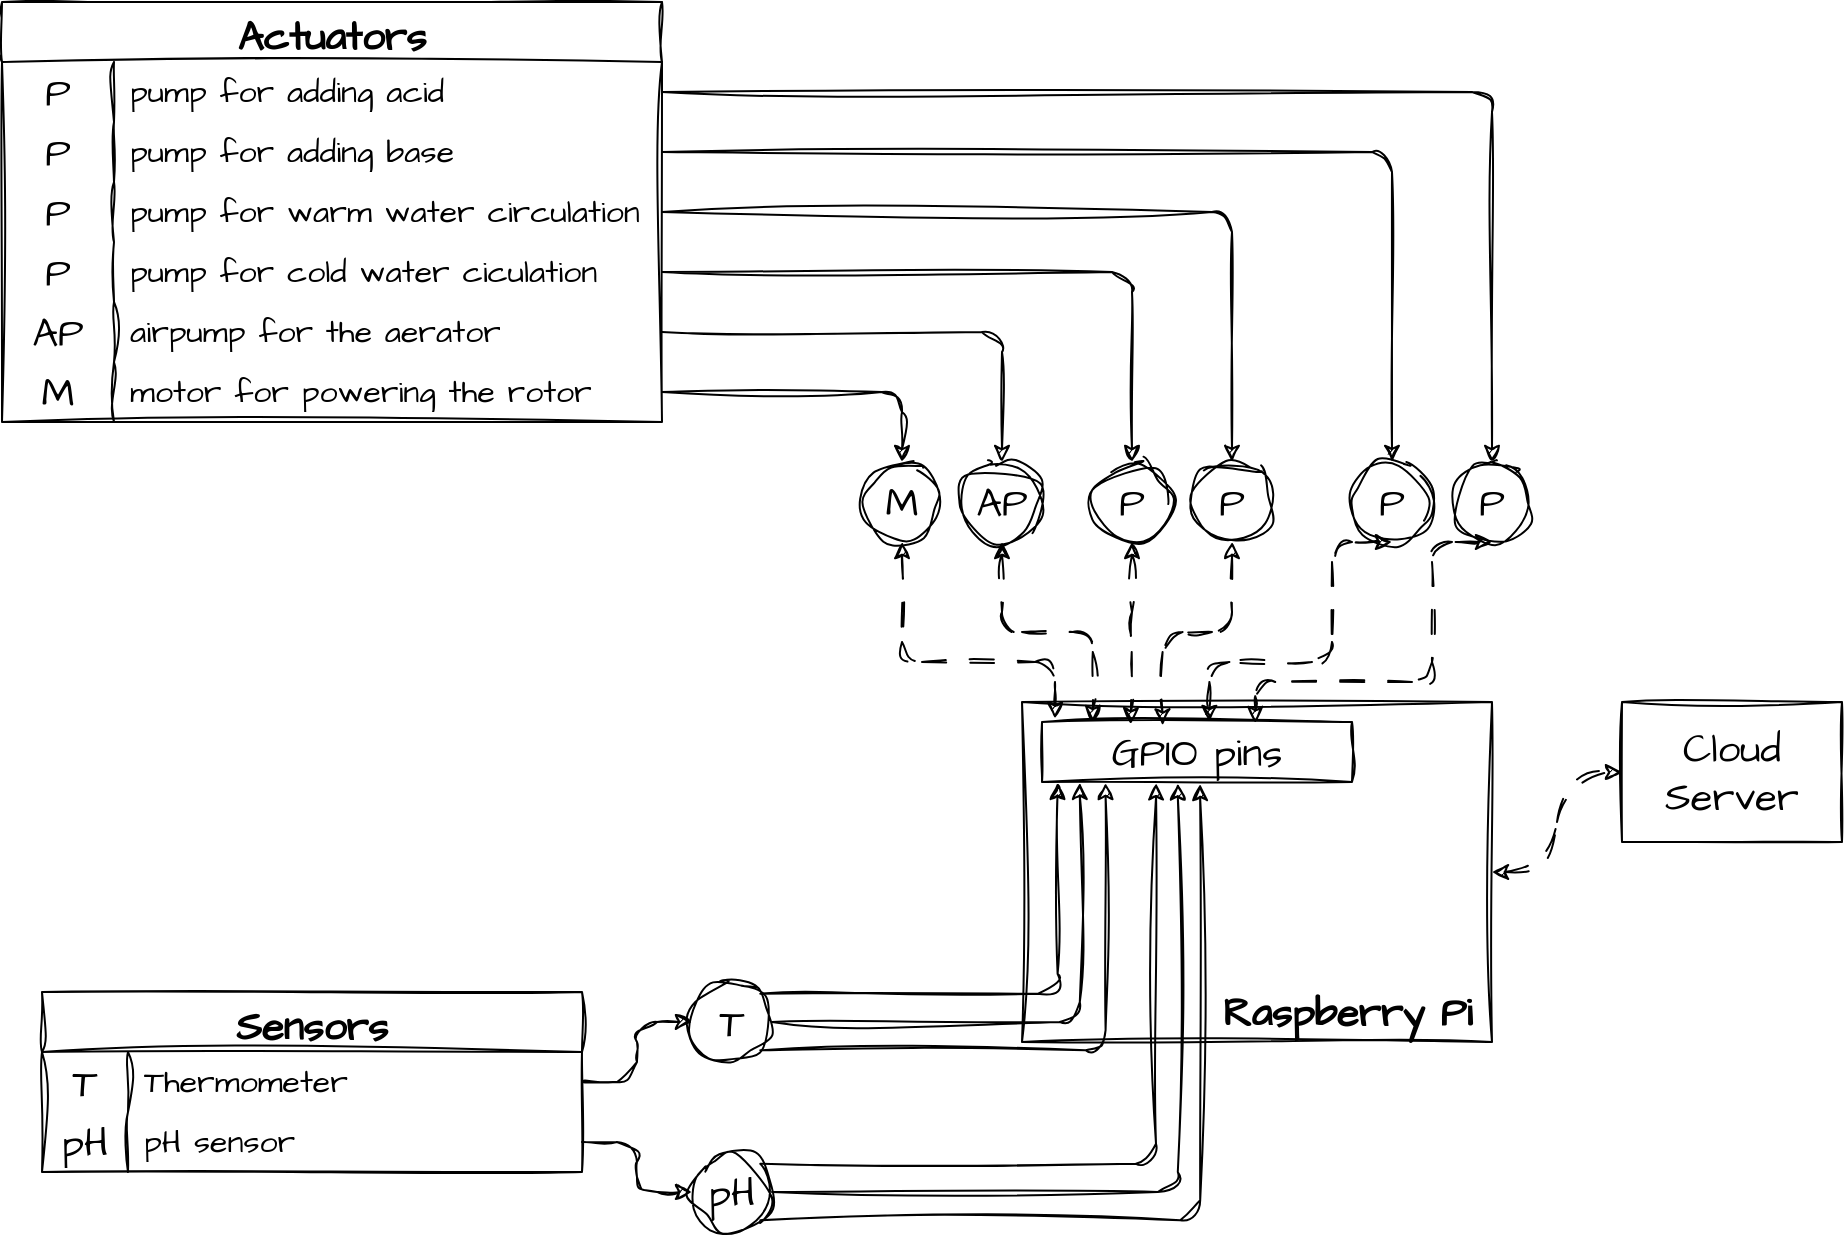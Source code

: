 <mxfile>
    <diagram id="Z92u2TBDcVEyHBQtPtwf" name="Page-1">
        <mxGraphModel dx="1310" dy="901" grid="0" gridSize="10" guides="1" tooltips="1" connect="1" arrows="1" fold="1" page="1" pageScale="1" pageWidth="850" pageHeight="1100" background="#ffffff" math="0" shadow="0">
            <root>
                <mxCell id="0"/>
                <mxCell id="1" parent="0"/>
                <mxCell id="6" style="edgeStyle=orthogonalEdgeStyle;curved=1;hachureGap=4;html=1;exitX=1;exitY=0.5;exitDx=0;exitDy=0;entryX=0;entryY=0.5;entryDx=0;entryDy=0;fontFamily=Architects Daughter;fontSource=https%3A%2F%2Ffonts.googleapis.com%2Fcss%3Ffamily%3DArchitects%2BDaughter;fontSize=16;elbow=vertical;dashed=1;dashPattern=12 12;startArrow=classic;startFill=1;fillColor=none;sketch=1;curveFitting=1;jiggle=2;fontColor=#000000;strokeColor=#000000;labelBackgroundColor=none;" parent="1" source="3" target="4" edge="1">
                    <mxGeometry relative="1" as="geometry"/>
                </mxCell>
                <mxCell id="3" value="&lt;b&gt;Raspberry Pi&amp;nbsp;&lt;/b&gt;" style="rounded=0;whiteSpace=wrap;html=1;hachureGap=4;fontFamily=Architects Daughter;fontSource=https%3A%2F%2Ffonts.googleapis.com%2Fcss%3Ffamily%3DArchitects%2BDaughter;fontSize=20;align=right;verticalAlign=bottom;fillColor=none;sketch=1;curveFitting=1;jiggle=2;strokeColor=#000000;labelBackgroundColor=none;fontColor=#000000;" parent="1" vertex="1">
                    <mxGeometry x="580" y="370" width="235" height="170" as="geometry"/>
                </mxCell>
                <mxCell id="4" value="Cloud Server" style="rounded=0;whiteSpace=wrap;html=1;hachureGap=4;fontFamily=Architects Daughter;fontSource=https%3A%2F%2Ffonts.googleapis.com%2Fcss%3Ffamily%3DArchitects%2BDaughter;fontSize=20;fillColor=none;sketch=1;curveFitting=1;jiggle=2;strokeColor=#000000;labelBackgroundColor=none;fontColor=#000000;" parent="1" vertex="1">
                    <mxGeometry x="880" y="370" width="110" height="70" as="geometry"/>
                </mxCell>
                <mxCell id="22" style="edgeStyle=orthogonalEdgeStyle;hachureGap=4;html=1;exitX=0.5;exitY=1;exitDx=0;exitDy=0;entryX=0.042;entryY=-0.057;entryDx=0;entryDy=0;entryPerimeter=0;dashed=1;dashPattern=12 12;fontFamily=Architects Daughter;fontSource=https%3A%2F%2Ffonts.googleapis.com%2Fcss%3Ffamily%3DArchitects%2BDaughter;fontSize=16;startArrow=classic;startFill=1;elbow=vertical;fillColor=none;sketch=1;curveFitting=1;jiggle=2;fontColor=#000000;strokeColor=#000000;labelBackgroundColor=none;" parent="1" source="8" target="14" edge="1">
                    <mxGeometry relative="1" as="geometry">
                        <Array as="points">
                            <mxPoint x="520" y="350"/>
                            <mxPoint x="597" y="350"/>
                        </Array>
                    </mxGeometry>
                </mxCell>
                <mxCell id="8" value="M" style="ellipse;whiteSpace=wrap;html=1;aspect=fixed;hachureGap=4;fontFamily=Architects Daughter;fontSource=https%3A%2F%2Ffonts.googleapis.com%2Fcss%3Ffamily%3DArchitects%2BDaughter;fontSize=20;fillColor=none;sketch=1;curveFitting=1;jiggle=2;strokeColor=#000000;labelBackgroundColor=none;fontColor=#000000;" parent="1" vertex="1">
                    <mxGeometry x="500" y="250" width="40" height="40" as="geometry"/>
                </mxCell>
                <mxCell id="17" style="edgeStyle=orthogonalEdgeStyle;hachureGap=4;html=1;exitX=0.5;exitY=1;exitDx=0;exitDy=0;entryX=0.286;entryY=0.038;entryDx=0;entryDy=0;entryPerimeter=0;dashed=1;dashPattern=12 12;fontFamily=Architects Daughter;fontSource=https%3A%2F%2Ffonts.googleapis.com%2Fcss%3Ffamily%3DArchitects%2BDaughter;fontSize=16;startArrow=classic;startFill=1;elbow=vertical;fillColor=none;sketch=1;curveFitting=1;jiggle=2;fontColor=#000000;strokeColor=#000000;labelBackgroundColor=none;" parent="1" source="9" target="14" edge="1">
                    <mxGeometry relative="1" as="geometry"/>
                </mxCell>
                <mxCell id="9" value="P" style="ellipse;whiteSpace=wrap;html=1;aspect=fixed;hachureGap=4;fontFamily=Architects Daughter;fontSource=https%3A%2F%2Ffonts.googleapis.com%2Fcss%3Ffamily%3DArchitects%2BDaughter;fontSize=20;fillColor=none;sketch=1;curveFitting=1;jiggle=2;strokeColor=#000000;labelBackgroundColor=none;fontColor=#000000;" parent="1" vertex="1">
                    <mxGeometry x="615" y="250" width="40" height="40" as="geometry"/>
                </mxCell>
                <mxCell id="18" style="edgeStyle=orthogonalEdgeStyle;hachureGap=4;html=1;exitX=0.5;exitY=1;exitDx=0;exitDy=0;entryX=0.389;entryY=0.057;entryDx=0;entryDy=0;entryPerimeter=0;dashed=1;dashPattern=12 12;fontFamily=Architects Daughter;fontSource=https%3A%2F%2Ffonts.googleapis.com%2Fcss%3Ffamily%3DArchitects%2BDaughter;fontSize=16;startArrow=classic;startFill=1;elbow=vertical;fillColor=none;sketch=1;curveFitting=1;jiggle=2;fontColor=#000000;strokeColor=#000000;labelBackgroundColor=none;" parent="1" source="10" target="14" edge="1">
                    <mxGeometry relative="1" as="geometry"/>
                </mxCell>
                <mxCell id="10" value="P" style="ellipse;whiteSpace=wrap;html=1;aspect=fixed;hachureGap=4;fontFamily=Architects Daughter;fontSource=https%3A%2F%2Ffonts.googleapis.com%2Fcss%3Ffamily%3DArchitects%2BDaughter;fontSize=20;fillColor=none;sketch=1;curveFitting=1;jiggle=2;strokeColor=#000000;labelBackgroundColor=none;fontColor=#000000;" parent="1" vertex="1">
                    <mxGeometry x="665" y="250" width="40" height="40" as="geometry"/>
                </mxCell>
                <mxCell id="20" style="edgeStyle=orthogonalEdgeStyle;hachureGap=4;html=1;exitX=0.5;exitY=1;exitDx=0;exitDy=0;entryX=0.54;entryY=0;entryDx=0;entryDy=0;entryPerimeter=0;dashed=1;dashPattern=12 12;fontFamily=Architects Daughter;fontSource=https%3A%2F%2Ffonts.googleapis.com%2Fcss%3Ffamily%3DArchitects%2BDaughter;fontSize=16;startArrow=classic;startFill=1;elbow=vertical;fillColor=none;sketch=1;curveFitting=1;jiggle=2;fontColor=#000000;strokeColor=#000000;labelBackgroundColor=none;" parent="1" source="11" target="14" edge="1">
                    <mxGeometry relative="1" as="geometry">
                        <Array as="points">
                            <mxPoint x="735" y="350"/>
                            <mxPoint x="674" y="350"/>
                        </Array>
                    </mxGeometry>
                </mxCell>
                <mxCell id="11" value="P" style="ellipse;whiteSpace=wrap;html=1;aspect=fixed;hachureGap=4;fontFamily=Architects Daughter;fontSource=https%3A%2F%2Ffonts.googleapis.com%2Fcss%3Ffamily%3DArchitects%2BDaughter;fontSize=20;fillColor=none;sketch=1;curveFitting=1;jiggle=2;strokeColor=#000000;labelBackgroundColor=none;fontColor=#000000;" parent="1" vertex="1">
                    <mxGeometry x="745" y="250" width="40" height="40" as="geometry"/>
                </mxCell>
                <mxCell id="21" style="edgeStyle=orthogonalEdgeStyle;hachureGap=4;html=1;exitX=0.5;exitY=1;exitDx=0;exitDy=0;entryX=0.688;entryY=0.019;entryDx=0;entryDy=0;entryPerimeter=0;dashed=1;dashPattern=12 12;fontFamily=Architects Daughter;fontSource=https%3A%2F%2Ffonts.googleapis.com%2Fcss%3Ffamily%3DArchitects%2BDaughter;fontSize=16;startArrow=classic;startFill=1;elbow=vertical;fillColor=none;sketch=1;curveFitting=1;jiggle=2;fontColor=#000000;strokeColor=#000000;labelBackgroundColor=none;" parent="1" source="12" target="14" edge="1">
                    <mxGeometry relative="1" as="geometry">
                        <Array as="points">
                            <mxPoint x="785" y="360"/>
                            <mxPoint x="697" y="360"/>
                        </Array>
                    </mxGeometry>
                </mxCell>
                <mxCell id="12" value="P" style="ellipse;whiteSpace=wrap;html=1;aspect=fixed;hachureGap=4;fontFamily=Architects Daughter;fontSource=https%3A%2F%2Ffonts.googleapis.com%2Fcss%3Ffamily%3DArchitects%2BDaughter;fontSize=20;fillColor=none;sketch=1;curveFitting=1;jiggle=2;strokeColor=#000000;labelBackgroundColor=none;fontColor=#000000;" parent="1" vertex="1">
                    <mxGeometry x="795" y="250" width="40" height="40" as="geometry"/>
                </mxCell>
                <mxCell id="16" style="edgeStyle=orthogonalEdgeStyle;hachureGap=4;html=1;exitX=0.5;exitY=1;exitDx=0;exitDy=0;entryX=0.164;entryY=0;entryDx=0;entryDy=0;dashed=1;dashPattern=12 12;fontFamily=Architects Daughter;fontSource=https%3A%2F%2Ffonts.googleapis.com%2Fcss%3Ffamily%3DArchitects%2BDaughter;fontSize=16;startArrow=classic;startFill=1;elbow=vertical;entryPerimeter=0;fillColor=none;sketch=1;curveFitting=1;jiggle=2;fontColor=#000000;strokeColor=#000000;labelBackgroundColor=none;" parent="1" source="13" target="14" edge="1">
                    <mxGeometry relative="1" as="geometry"/>
                </mxCell>
                <mxCell id="13" value="AP" style="ellipse;whiteSpace=wrap;html=1;aspect=fixed;hachureGap=4;fontFamily=Architects Daughter;fontSource=https%3A%2F%2Ffonts.googleapis.com%2Fcss%3Ffamily%3DArchitects%2BDaughter;fontSize=20;fillColor=none;sketch=1;curveFitting=1;jiggle=2;strokeColor=#000000;labelBackgroundColor=none;fontColor=#000000;" parent="1" vertex="1">
                    <mxGeometry x="550" y="250" width="40" height="40" as="geometry"/>
                </mxCell>
                <mxCell id="14" value="GPIO pins" style="rounded=0;whiteSpace=wrap;html=1;hachureGap=4;fontFamily=Architects Daughter;fontSource=https%3A%2F%2Ffonts.googleapis.com%2Fcss%3Ffamily%3DArchitects%2BDaughter;fontSize=20;fillColor=none;sketch=1;curveFitting=1;jiggle=2;strokeColor=#000000;labelBackgroundColor=none;fontColor=#000000;" parent="1" vertex="1">
                    <mxGeometry x="590" y="380" width="155" height="30" as="geometry"/>
                </mxCell>
                <mxCell id="23" value="Actuators" style="shape=table;startSize=30;container=1;collapsible=0;childLayout=tableLayout;fixedRows=1;rowLines=0;fontStyle=1;hachureGap=4;fontFamily=Architects Daughter;fontSource=https%3A%2F%2Ffonts.googleapis.com%2Fcss%3Ffamily%3DArchitects%2BDaughter;fontSize=20;fillColor=none;sketch=1;curveFitting=1;jiggle=2;strokeColor=#000000;labelBackgroundColor=none;fontColor=#000000;" parent="1" vertex="1">
                    <mxGeometry x="70" y="20" width="330.0" height="210" as="geometry"/>
                </mxCell>
                <mxCell id="24" value="" style="shape=tableRow;horizontal=0;startSize=0;swimlaneHead=0;swimlaneBody=0;top=0;left=0;bottom=0;right=0;collapsible=0;dropTarget=0;points=[[0,0.5],[1,0.5]];portConstraint=eastwest;hachureGap=4;fontFamily=Architects Daughter;fontSource=https%3A%2F%2Ffonts.googleapis.com%2Fcss%3Ffamily%3DArchitects%2BDaughter;fontSize=20;fillColor=none;sketch=1;curveFitting=1;jiggle=2;strokeColor=#000000;labelBackgroundColor=none;fontColor=#000000;" parent="23" vertex="1">
                    <mxGeometry y="30" width="330.0" height="30" as="geometry"/>
                </mxCell>
                <mxCell id="25" value="P" style="shape=partialRectangle;html=1;whiteSpace=wrap;connectable=0;top=0;left=0;bottom=0;right=0;overflow=hidden;pointerEvents=1;hachureGap=4;fontFamily=Architects Daughter;fontSource=https%3A%2F%2Ffonts.googleapis.com%2Fcss%3Ffamily%3DArchitects%2BDaughter;fontSize=20;fillColor=none;sketch=1;curveFitting=1;jiggle=2;strokeColor=#000000;labelBackgroundColor=none;fontColor=#000000;" parent="24" vertex="1">
                    <mxGeometry width="56" height="30" as="geometry">
                        <mxRectangle width="56" height="30" as="alternateBounds"/>
                    </mxGeometry>
                </mxCell>
                <mxCell id="26" value="pump for adding acid" style="shape=partialRectangle;html=1;whiteSpace=wrap;connectable=0;top=0;left=0;bottom=0;right=0;align=left;spacingLeft=6;overflow=hidden;hachureGap=4;fontFamily=Architects Daughter;fontSource=https%3A%2F%2Ffonts.googleapis.com%2Fcss%3Ffamily%3DArchitects%2BDaughter;fontSize=16;fillColor=none;sketch=1;curveFitting=1;jiggle=2;strokeColor=#000000;labelBackgroundColor=none;fontColor=#000000;" parent="24" vertex="1">
                    <mxGeometry x="56" width="274" height="30" as="geometry">
                        <mxRectangle width="274" height="30" as="alternateBounds"/>
                    </mxGeometry>
                </mxCell>
                <mxCell id="27" value="" style="shape=tableRow;horizontal=0;startSize=0;swimlaneHead=0;swimlaneBody=0;top=0;left=0;bottom=0;right=0;collapsible=0;dropTarget=0;points=[[0,0.5],[1,0.5]];portConstraint=eastwest;hachureGap=4;fontFamily=Architects Daughter;fontSource=https%3A%2F%2Ffonts.googleapis.com%2Fcss%3Ffamily%3DArchitects%2BDaughter;fontSize=20;fillColor=none;sketch=1;curveFitting=1;jiggle=2;strokeColor=#000000;labelBackgroundColor=none;fontColor=#000000;" parent="23" vertex="1">
                    <mxGeometry y="60" width="330.0" height="30" as="geometry"/>
                </mxCell>
                <mxCell id="28" value="P" style="shape=partialRectangle;html=1;whiteSpace=wrap;connectable=0;top=0;left=0;bottom=0;right=0;overflow=hidden;hachureGap=4;fontFamily=Architects Daughter;fontSource=https%3A%2F%2Ffonts.googleapis.com%2Fcss%3Ffamily%3DArchitects%2BDaughter;fontSize=20;fillColor=none;sketch=1;curveFitting=1;jiggle=2;strokeColor=#000000;labelBackgroundColor=none;fontColor=#000000;" parent="27" vertex="1">
                    <mxGeometry width="56" height="30" as="geometry">
                        <mxRectangle width="56" height="30" as="alternateBounds"/>
                    </mxGeometry>
                </mxCell>
                <mxCell id="29" value="pump for adding base" style="shape=partialRectangle;html=1;whiteSpace=wrap;connectable=0;top=0;left=0;bottom=0;right=0;align=left;spacingLeft=6;overflow=hidden;hachureGap=4;fontFamily=Architects Daughter;fontSource=https%3A%2F%2Ffonts.googleapis.com%2Fcss%3Ffamily%3DArchitects%2BDaughter;fontSize=16;fillColor=none;sketch=1;curveFitting=1;jiggle=2;strokeColor=#000000;labelBackgroundColor=none;fontColor=#000000;" parent="27" vertex="1">
                    <mxGeometry x="56" width="274" height="30" as="geometry">
                        <mxRectangle width="274" height="30" as="alternateBounds"/>
                    </mxGeometry>
                </mxCell>
                <mxCell id="30" value="" style="shape=tableRow;horizontal=0;startSize=0;swimlaneHead=0;swimlaneBody=0;top=0;left=0;bottom=0;right=0;collapsible=0;dropTarget=0;points=[[0,0.5],[1,0.5]];portConstraint=eastwest;hachureGap=4;fontFamily=Architects Daughter;fontSource=https%3A%2F%2Ffonts.googleapis.com%2Fcss%3Ffamily%3DArchitects%2BDaughter;fontSize=20;fillColor=none;sketch=1;curveFitting=1;jiggle=2;strokeColor=#000000;labelBackgroundColor=none;fontColor=#000000;" parent="23" vertex="1">
                    <mxGeometry y="90" width="330.0" height="30" as="geometry"/>
                </mxCell>
                <mxCell id="31" value="P" style="shape=partialRectangle;html=1;whiteSpace=wrap;connectable=0;top=0;left=0;bottom=0;right=0;overflow=hidden;hachureGap=4;fontFamily=Architects Daughter;fontSource=https%3A%2F%2Ffonts.googleapis.com%2Fcss%3Ffamily%3DArchitects%2BDaughter;fontSize=20;fillColor=none;sketch=1;curveFitting=1;jiggle=2;strokeColor=#000000;labelBackgroundColor=none;fontColor=#000000;" parent="30" vertex="1">
                    <mxGeometry width="56" height="30" as="geometry">
                        <mxRectangle width="56" height="30" as="alternateBounds"/>
                    </mxGeometry>
                </mxCell>
                <mxCell id="32" value="pump for warm water circulation" style="shape=partialRectangle;html=1;whiteSpace=wrap;connectable=0;top=0;left=0;bottom=0;right=0;align=left;spacingLeft=6;overflow=hidden;hachureGap=4;fontFamily=Architects Daughter;fontSource=https%3A%2F%2Ffonts.googleapis.com%2Fcss%3Ffamily%3DArchitects%2BDaughter;fontSize=16;fillColor=none;sketch=1;curveFitting=1;jiggle=2;strokeColor=#000000;labelBackgroundColor=none;fontColor=#000000;" parent="30" vertex="1">
                    <mxGeometry x="56" width="274" height="30" as="geometry">
                        <mxRectangle width="274" height="30" as="alternateBounds"/>
                    </mxGeometry>
                </mxCell>
                <mxCell id="34" style="shape=tableRow;horizontal=0;startSize=0;swimlaneHead=0;swimlaneBody=0;top=0;left=0;bottom=0;right=0;collapsible=0;dropTarget=0;points=[[0,0.5],[1,0.5]];portConstraint=eastwest;hachureGap=4;fontFamily=Architects Daughter;fontSource=https%3A%2F%2Ffonts.googleapis.com%2Fcss%3Ffamily%3DArchitects%2BDaughter;fontSize=20;fillColor=none;sketch=1;curveFitting=1;jiggle=2;strokeColor=#000000;labelBackgroundColor=none;fontColor=#000000;" parent="23" vertex="1">
                    <mxGeometry y="120" width="330.0" height="30" as="geometry"/>
                </mxCell>
                <mxCell id="35" value="P" style="shape=partialRectangle;html=1;whiteSpace=wrap;connectable=0;top=0;left=0;bottom=0;right=0;overflow=hidden;hachureGap=4;fontFamily=Architects Daughter;fontSource=https%3A%2F%2Ffonts.googleapis.com%2Fcss%3Ffamily%3DArchitects%2BDaughter;fontSize=20;fillColor=none;sketch=1;curveFitting=1;jiggle=2;strokeColor=#000000;labelBackgroundColor=none;fontColor=#000000;" parent="34" vertex="1">
                    <mxGeometry width="56" height="30" as="geometry">
                        <mxRectangle width="56" height="30" as="alternateBounds"/>
                    </mxGeometry>
                </mxCell>
                <mxCell id="36" value="pump for cold water ciculation" style="shape=partialRectangle;html=1;whiteSpace=wrap;connectable=0;top=0;left=0;bottom=0;right=0;align=left;spacingLeft=6;overflow=hidden;hachureGap=4;fontFamily=Architects Daughter;fontSource=https%3A%2F%2Ffonts.googleapis.com%2Fcss%3Ffamily%3DArchitects%2BDaughter;fontSize=16;fillColor=none;sketch=1;curveFitting=1;jiggle=2;strokeColor=#000000;labelBackgroundColor=none;fontColor=#000000;" parent="34" vertex="1">
                    <mxGeometry x="56" width="274" height="30" as="geometry">
                        <mxRectangle width="274" height="30" as="alternateBounds"/>
                    </mxGeometry>
                </mxCell>
                <mxCell id="37" style="shape=tableRow;horizontal=0;startSize=0;swimlaneHead=0;swimlaneBody=0;top=0;left=0;bottom=0;right=0;collapsible=0;dropTarget=0;points=[[0,0.5],[1,0.5]];portConstraint=eastwest;hachureGap=4;fontFamily=Architects Daughter;fontSource=https%3A%2F%2Ffonts.googleapis.com%2Fcss%3Ffamily%3DArchitects%2BDaughter;fontSize=20;fillColor=none;sketch=1;curveFitting=1;jiggle=2;strokeColor=#000000;labelBackgroundColor=none;fontColor=#000000;" parent="23" vertex="1">
                    <mxGeometry y="150" width="330.0" height="30" as="geometry"/>
                </mxCell>
                <mxCell id="38" value="AP" style="shape=partialRectangle;html=1;whiteSpace=wrap;connectable=0;top=0;left=0;bottom=0;right=0;overflow=hidden;hachureGap=4;fontFamily=Architects Daughter;fontSource=https%3A%2F%2Ffonts.googleapis.com%2Fcss%3Ffamily%3DArchitects%2BDaughter;fontSize=20;fillColor=none;sketch=1;curveFitting=1;jiggle=2;strokeColor=#000000;labelBackgroundColor=none;fontColor=#000000;" parent="37" vertex="1">
                    <mxGeometry width="56" height="30" as="geometry">
                        <mxRectangle width="56" height="30" as="alternateBounds"/>
                    </mxGeometry>
                </mxCell>
                <mxCell id="39" value="airpump for the aerator" style="shape=partialRectangle;html=1;whiteSpace=wrap;connectable=0;top=0;left=0;bottom=0;right=0;align=left;spacingLeft=6;overflow=hidden;hachureGap=4;fontFamily=Architects Daughter;fontSource=https%3A%2F%2Ffonts.googleapis.com%2Fcss%3Ffamily%3DArchitects%2BDaughter;fontSize=16;fillColor=none;sketch=1;curveFitting=1;jiggle=2;strokeColor=#000000;labelBackgroundColor=none;fontColor=#000000;" parent="37" vertex="1">
                    <mxGeometry x="56" width="274" height="30" as="geometry">
                        <mxRectangle width="274" height="30" as="alternateBounds"/>
                    </mxGeometry>
                </mxCell>
                <mxCell id="40" style="shape=tableRow;horizontal=0;startSize=0;swimlaneHead=0;swimlaneBody=0;top=0;left=0;bottom=0;right=0;collapsible=0;dropTarget=0;points=[[0,0.5],[1,0.5]];portConstraint=eastwest;hachureGap=4;fontFamily=Architects Daughter;fontSource=https%3A%2F%2Ffonts.googleapis.com%2Fcss%3Ffamily%3DArchitects%2BDaughter;fontSize=20;fillColor=none;sketch=1;curveFitting=1;jiggle=2;strokeColor=#000000;labelBackgroundColor=none;fontColor=#000000;" parent="23" vertex="1">
                    <mxGeometry y="180" width="330.0" height="30" as="geometry"/>
                </mxCell>
                <mxCell id="41" value="M" style="shape=partialRectangle;html=1;whiteSpace=wrap;connectable=0;top=0;left=0;bottom=0;right=0;overflow=hidden;hachureGap=4;fontFamily=Architects Daughter;fontSource=https%3A%2F%2Ffonts.googleapis.com%2Fcss%3Ffamily%3DArchitects%2BDaughter;fontSize=20;fillColor=none;sketch=1;curveFitting=1;jiggle=2;strokeColor=#000000;labelBackgroundColor=none;fontColor=#000000;" parent="40" vertex="1">
                    <mxGeometry width="56" height="30" as="geometry">
                        <mxRectangle width="56" height="30" as="alternateBounds"/>
                    </mxGeometry>
                </mxCell>
                <mxCell id="42" value="motor for powering the rotor" style="shape=partialRectangle;html=1;whiteSpace=wrap;connectable=0;top=0;left=0;bottom=0;right=0;align=left;spacingLeft=6;overflow=hidden;hachureGap=4;fontFamily=Architects Daughter;fontSource=https%3A%2F%2Ffonts.googleapis.com%2Fcss%3Ffamily%3DArchitects%2BDaughter;fontSize=16;fillColor=none;sketch=1;curveFitting=1;jiggle=2;strokeColor=#000000;labelBackgroundColor=none;fontColor=#000000;" parent="40" vertex="1">
                    <mxGeometry x="56" width="274" height="30" as="geometry">
                        <mxRectangle width="274" height="30" as="alternateBounds"/>
                    </mxGeometry>
                </mxCell>
                <mxCell id="63" style="edgeStyle=orthogonalEdgeStyle;hachureGap=4;html=1;exitX=1;exitY=0.5;exitDx=0;exitDy=0;fontFamily=Architects Daughter;fontSource=https%3A%2F%2Ffonts.googleapis.com%2Fcss%3Ffamily%3DArchitects%2BDaughter;fontSize=16;startArrow=none;startFill=0;elbow=vertical;fillColor=none;sketch=1;curveFitting=1;jiggle=2;fontColor=#000000;strokeColor=#000000;labelBackgroundColor=none;" parent="1" source="40" target="8" edge="1">
                    <mxGeometry relative="1" as="geometry"/>
                </mxCell>
                <mxCell id="64" style="edgeStyle=orthogonalEdgeStyle;hachureGap=4;html=1;exitX=1;exitY=0.5;exitDx=0;exitDy=0;fontFamily=Architects Daughter;fontSource=https%3A%2F%2Ffonts.googleapis.com%2Fcss%3Ffamily%3DArchitects%2BDaughter;fontSize=16;startArrow=none;startFill=0;elbow=vertical;fillColor=none;sketch=1;curveFitting=1;jiggle=2;fontColor=#000000;strokeColor=#000000;labelBackgroundColor=none;" parent="1" source="37" target="13" edge="1">
                    <mxGeometry relative="1" as="geometry"/>
                </mxCell>
                <mxCell id="65" style="edgeStyle=orthogonalEdgeStyle;hachureGap=4;html=1;exitX=1;exitY=0.5;exitDx=0;exitDy=0;fontFamily=Architects Daughter;fontSource=https%3A%2F%2Ffonts.googleapis.com%2Fcss%3Ffamily%3DArchitects%2BDaughter;fontSize=16;startArrow=none;startFill=0;elbow=vertical;fillColor=none;sketch=1;curveFitting=1;jiggle=2;fontColor=#000000;strokeColor=#000000;labelBackgroundColor=none;" parent="1" source="34" target="9" edge="1">
                    <mxGeometry relative="1" as="geometry"/>
                </mxCell>
                <mxCell id="66" style="edgeStyle=orthogonalEdgeStyle;hachureGap=4;html=1;exitX=1;exitY=0.5;exitDx=0;exitDy=0;fontFamily=Architects Daughter;fontSource=https%3A%2F%2Ffonts.googleapis.com%2Fcss%3Ffamily%3DArchitects%2BDaughter;fontSize=16;startArrow=none;startFill=0;elbow=vertical;fillColor=none;sketch=1;curveFitting=1;jiggle=2;fontColor=#000000;strokeColor=#000000;labelBackgroundColor=none;" parent="1" source="30" target="10" edge="1">
                    <mxGeometry relative="1" as="geometry"/>
                </mxCell>
                <mxCell id="67" style="edgeStyle=orthogonalEdgeStyle;hachureGap=4;html=1;exitX=1;exitY=0.5;exitDx=0;exitDy=0;fontFamily=Architects Daughter;fontSource=https%3A%2F%2Ffonts.googleapis.com%2Fcss%3Ffamily%3DArchitects%2BDaughter;fontSize=16;startArrow=none;startFill=0;elbow=vertical;fillColor=none;sketch=1;curveFitting=1;jiggle=2;fontColor=#000000;strokeColor=#000000;labelBackgroundColor=none;" parent="1" source="27" target="11" edge="1">
                    <mxGeometry relative="1" as="geometry"/>
                </mxCell>
                <mxCell id="68" style="edgeStyle=orthogonalEdgeStyle;hachureGap=4;html=1;exitX=1;exitY=0.5;exitDx=0;exitDy=0;fontFamily=Architects Daughter;fontSource=https%3A%2F%2Ffonts.googleapis.com%2Fcss%3Ffamily%3DArchitects%2BDaughter;fontSize=16;startArrow=none;startFill=0;elbow=vertical;fillColor=none;sketch=1;curveFitting=1;jiggle=2;fontColor=#000000;strokeColor=#000000;labelBackgroundColor=none;" parent="1" source="24" target="12" edge="1">
                    <mxGeometry relative="1" as="geometry"/>
                </mxCell>
                <mxCell id="69" value="Sensors" style="shape=table;startSize=30;container=1;collapsible=0;childLayout=tableLayout;fixedRows=1;rowLines=0;fontStyle=1;hachureGap=4;fontFamily=Architects Daughter;fontSource=https%3A%2F%2Ffonts.googleapis.com%2Fcss%3Ffamily%3DArchitects%2BDaughter;fontSize=20;fillColor=none;sketch=1;curveFitting=1;jiggle=2;strokeColor=#000000;labelBackgroundColor=none;fontColor=#000000;" parent="1" vertex="1">
                    <mxGeometry x="90" y="515" width="270" height="90" as="geometry"/>
                </mxCell>
                <mxCell id="70" value="" style="shape=tableRow;horizontal=0;startSize=0;swimlaneHead=0;swimlaneBody=0;top=0;left=0;bottom=0;right=0;collapsible=0;dropTarget=0;points=[[0,0.5],[1,0.5]];portConstraint=eastwest;hachureGap=4;fontFamily=Architects Daughter;fontSource=https%3A%2F%2Ffonts.googleapis.com%2Fcss%3Ffamily%3DArchitects%2BDaughter;fontSize=20;fillColor=none;sketch=1;curveFitting=1;jiggle=2;strokeColor=#000000;labelBackgroundColor=none;fontColor=#000000;" parent="69" vertex="1">
                    <mxGeometry y="30" width="270" height="30" as="geometry"/>
                </mxCell>
                <mxCell id="71" value="T" style="shape=partialRectangle;html=1;whiteSpace=wrap;connectable=0;top=0;left=0;bottom=0;right=0;overflow=hidden;pointerEvents=1;hachureGap=4;fontFamily=Architects Daughter;fontSource=https%3A%2F%2Ffonts.googleapis.com%2Fcss%3Ffamily%3DArchitects%2BDaughter;fontSize=20;fillColor=none;sketch=1;curveFitting=1;jiggle=2;strokeColor=#000000;labelBackgroundColor=none;fontColor=#000000;" parent="70" vertex="1">
                    <mxGeometry width="43" height="30" as="geometry">
                        <mxRectangle width="43" height="30" as="alternateBounds"/>
                    </mxGeometry>
                </mxCell>
                <mxCell id="72" value="Thermometer" style="shape=partialRectangle;html=1;whiteSpace=wrap;connectable=0;top=0;left=0;bottom=0;right=0;align=left;spacingLeft=6;overflow=hidden;hachureGap=4;fontFamily=Architects Daughter;fontSource=https%3A%2F%2Ffonts.googleapis.com%2Fcss%3Ffamily%3DArchitects%2BDaughter;fontSize=16;fillColor=none;sketch=1;curveFitting=1;jiggle=2;strokeColor=#000000;labelBackgroundColor=none;fontColor=#000000;" parent="70" vertex="1">
                    <mxGeometry x="43" width="227" height="30" as="geometry">
                        <mxRectangle width="227" height="30" as="alternateBounds"/>
                    </mxGeometry>
                </mxCell>
                <mxCell id="73" value="" style="shape=tableRow;horizontal=0;startSize=0;swimlaneHead=0;swimlaneBody=0;top=0;left=0;bottom=0;right=0;collapsible=0;dropTarget=0;points=[[0,0.5],[1,0.5]];portConstraint=eastwest;hachureGap=4;fontFamily=Architects Daughter;fontSource=https%3A%2F%2Ffonts.googleapis.com%2Fcss%3Ffamily%3DArchitects%2BDaughter;fontSize=20;fillColor=none;sketch=1;curveFitting=1;jiggle=2;strokeColor=#000000;labelBackgroundColor=none;fontColor=#000000;" parent="69" vertex="1">
                    <mxGeometry y="60" width="270" height="30" as="geometry"/>
                </mxCell>
                <mxCell id="74" value="pH" style="shape=partialRectangle;html=1;whiteSpace=wrap;connectable=0;top=0;left=0;bottom=0;right=0;overflow=hidden;hachureGap=4;fontFamily=Architects Daughter;fontSource=https%3A%2F%2Ffonts.googleapis.com%2Fcss%3Ffamily%3DArchitects%2BDaughter;fontSize=20;fillColor=none;sketch=1;curveFitting=1;jiggle=2;strokeColor=#000000;labelBackgroundColor=none;fontColor=#000000;" parent="73" vertex="1">
                    <mxGeometry width="43" height="30" as="geometry">
                        <mxRectangle width="43" height="30" as="alternateBounds"/>
                    </mxGeometry>
                </mxCell>
                <mxCell id="75" value="pH sensor" style="shape=partialRectangle;html=1;whiteSpace=wrap;connectable=0;top=0;left=0;bottom=0;right=0;align=left;spacingLeft=6;overflow=hidden;hachureGap=4;fontFamily=Architects Daughter;fontSource=https%3A%2F%2Ffonts.googleapis.com%2Fcss%3Ffamily%3DArchitects%2BDaughter;fontSize=16;fillColor=none;sketch=1;curveFitting=1;jiggle=2;strokeColor=#000000;labelBackgroundColor=none;fontColor=#000000;" parent="73" vertex="1">
                    <mxGeometry x="43" width="227" height="30" as="geometry">
                        <mxRectangle width="227" height="30" as="alternateBounds"/>
                    </mxGeometry>
                </mxCell>
                <mxCell id="97" style="edgeStyle=orthogonalEdgeStyle;hachureGap=4;html=1;exitX=1;exitY=0;exitDx=0;exitDy=0;entryX=0.05;entryY=1.014;entryDx=0;entryDy=0;entryPerimeter=0;fontFamily=Architects Daughter;fontSource=https%3A%2F%2Ffonts.googleapis.com%2Fcss%3Ffamily%3DArchitects%2BDaughter;fontSize=20;startArrow=none;startFill=0;elbow=vertical;fillColor=none;sketch=1;curveFitting=1;jiggle=2;fontColor=#000000;strokeColor=#000000;labelBackgroundColor=none;" parent="1" source="89" target="14" edge="1">
                    <mxGeometry relative="1" as="geometry"/>
                </mxCell>
                <mxCell id="98" style="edgeStyle=orthogonalEdgeStyle;hachureGap=4;html=1;exitX=1;exitY=0.5;exitDx=0;exitDy=0;entryX=0.122;entryY=1.014;entryDx=0;entryDy=0;entryPerimeter=0;fontFamily=Architects Daughter;fontSource=https%3A%2F%2Ffonts.googleapis.com%2Fcss%3Ffamily%3DArchitects%2BDaughter;fontSize=20;startArrow=none;startFill=0;elbow=vertical;fillColor=none;sketch=1;curveFitting=1;jiggle=2;fontColor=#000000;strokeColor=#000000;labelBackgroundColor=none;" parent="1" source="89" target="14" edge="1">
                    <mxGeometry relative="1" as="geometry"/>
                </mxCell>
                <mxCell id="99" style="edgeStyle=orthogonalEdgeStyle;hachureGap=4;html=1;exitX=1;exitY=1;exitDx=0;exitDy=0;entryX=0.205;entryY=1.017;entryDx=0;entryDy=0;fontFamily=Architects Daughter;fontSource=https%3A%2F%2Ffonts.googleapis.com%2Fcss%3Ffamily%3DArchitects%2BDaughter;fontSize=20;startArrow=none;startFill=0;elbow=vertical;entryPerimeter=0;fillColor=none;sketch=1;curveFitting=1;jiggle=2;fontColor=#000000;strokeColor=#000000;labelBackgroundColor=none;" parent="1" source="89" target="14" edge="1">
                    <mxGeometry relative="1" as="geometry"/>
                </mxCell>
                <mxCell id="89" value="&lt;font style=&quot;font-size: 20px;&quot;&gt;T&lt;/font&gt;" style="ellipse;whiteSpace=wrap;html=1;aspect=fixed;hachureGap=4;fontFamily=Architects Daughter;fontSource=https%3A%2F%2Ffonts.googleapis.com%2Fcss%3Ffamily%3DArchitects%2BDaughter;fontSize=16;fillColor=none;sketch=1;curveFitting=1;jiggle=2;strokeColor=#000000;labelBackgroundColor=none;fontColor=#000000;" parent="1" vertex="1">
                    <mxGeometry x="415" y="510" width="40" height="40" as="geometry"/>
                </mxCell>
                <mxCell id="100" style="edgeStyle=orthogonalEdgeStyle;hachureGap=4;html=1;exitX=1;exitY=0;exitDx=0;exitDy=0;entryX=0.368;entryY=1.022;entryDx=0;entryDy=0;entryPerimeter=0;fontFamily=Architects Daughter;fontSource=https%3A%2F%2Ffonts.googleapis.com%2Fcss%3Ffamily%3DArchitects%2BDaughter;fontSize=20;startArrow=none;startFill=0;elbow=vertical;fillColor=none;sketch=1;curveFitting=1;jiggle=2;fontColor=#000000;strokeColor=#000000;labelBackgroundColor=none;" parent="1" source="90" target="14" edge="1">
                    <mxGeometry relative="1" as="geometry"/>
                </mxCell>
                <mxCell id="101" style="edgeStyle=orthogonalEdgeStyle;hachureGap=4;html=1;exitX=1;exitY=0.5;exitDx=0;exitDy=0;entryX=0.438;entryY=1.025;entryDx=0;entryDy=0;fontFamily=Architects Daughter;fontSource=https%3A%2F%2Ffonts.googleapis.com%2Fcss%3Ffamily%3DArchitects%2BDaughter;fontSize=20;startArrow=none;startFill=0;elbow=vertical;entryPerimeter=0;fillColor=none;sketch=1;curveFitting=1;jiggle=2;fontColor=#000000;strokeColor=#000000;labelBackgroundColor=none;" parent="1" source="90" target="14" edge="1">
                    <mxGeometry relative="1" as="geometry"/>
                </mxCell>
                <mxCell id="102" style="edgeStyle=orthogonalEdgeStyle;hachureGap=4;html=1;exitX=1;exitY=1;exitDx=0;exitDy=0;entryX=0.51;entryY=1.034;entryDx=0;entryDy=0;entryPerimeter=0;fontFamily=Architects Daughter;fontSource=https%3A%2F%2Ffonts.googleapis.com%2Fcss%3Ffamily%3DArchitects%2BDaughter;fontSize=20;startArrow=none;startFill=0;elbow=vertical;fillColor=none;sketch=1;curveFitting=1;jiggle=2;fontColor=#000000;strokeColor=#000000;labelBackgroundColor=none;" parent="1" source="90" target="14" edge="1">
                    <mxGeometry relative="1" as="geometry"/>
                </mxCell>
                <mxCell id="90" value="&lt;font style=&quot;font-size: 20px;&quot;&gt;pH&lt;/font&gt;" style="ellipse;whiteSpace=wrap;html=1;aspect=fixed;hachureGap=4;fontFamily=Architects Daughter;fontSource=https%3A%2F%2Ffonts.googleapis.com%2Fcss%3Ffamily%3DArchitects%2BDaughter;fontSize=16;fillColor=none;sketch=1;curveFitting=1;jiggle=2;strokeColor=#000000;labelBackgroundColor=none;fontColor=#000000;" parent="1" vertex="1">
                    <mxGeometry x="415" y="595" width="40" height="40" as="geometry"/>
                </mxCell>
                <mxCell id="92" style="edgeStyle=orthogonalEdgeStyle;hachureGap=4;html=1;exitX=1;exitY=0.5;exitDx=0;exitDy=0;entryX=0;entryY=0.5;entryDx=0;entryDy=0;fontFamily=Architects Daughter;fontSource=https%3A%2F%2Ffonts.googleapis.com%2Fcss%3Ffamily%3DArchitects%2BDaughter;fontSize=20;startArrow=none;startFill=0;elbow=vertical;fillColor=none;sketch=1;curveFitting=1;jiggle=2;fontColor=#000000;strokeColor=#000000;labelBackgroundColor=none;" parent="1" source="73" target="90" edge="1">
                    <mxGeometry relative="1" as="geometry"/>
                </mxCell>
                <mxCell id="93" style="edgeStyle=orthogonalEdgeStyle;hachureGap=4;html=1;exitX=1;exitY=0.5;exitDx=0;exitDy=0;entryX=0;entryY=0.5;entryDx=0;entryDy=0;fontFamily=Architects Daughter;fontSource=https%3A%2F%2Ffonts.googleapis.com%2Fcss%3Ffamily%3DArchitects%2BDaughter;fontSize=20;startArrow=none;startFill=0;elbow=vertical;fillColor=none;sketch=1;curveFitting=1;jiggle=2;fontColor=#000000;strokeColor=#000000;labelBackgroundColor=none;" parent="1" source="70" target="89" edge="1">
                    <mxGeometry relative="1" as="geometry"/>
                </mxCell>
            </root>
        </mxGraphModel>
    </diagram>
</mxfile>